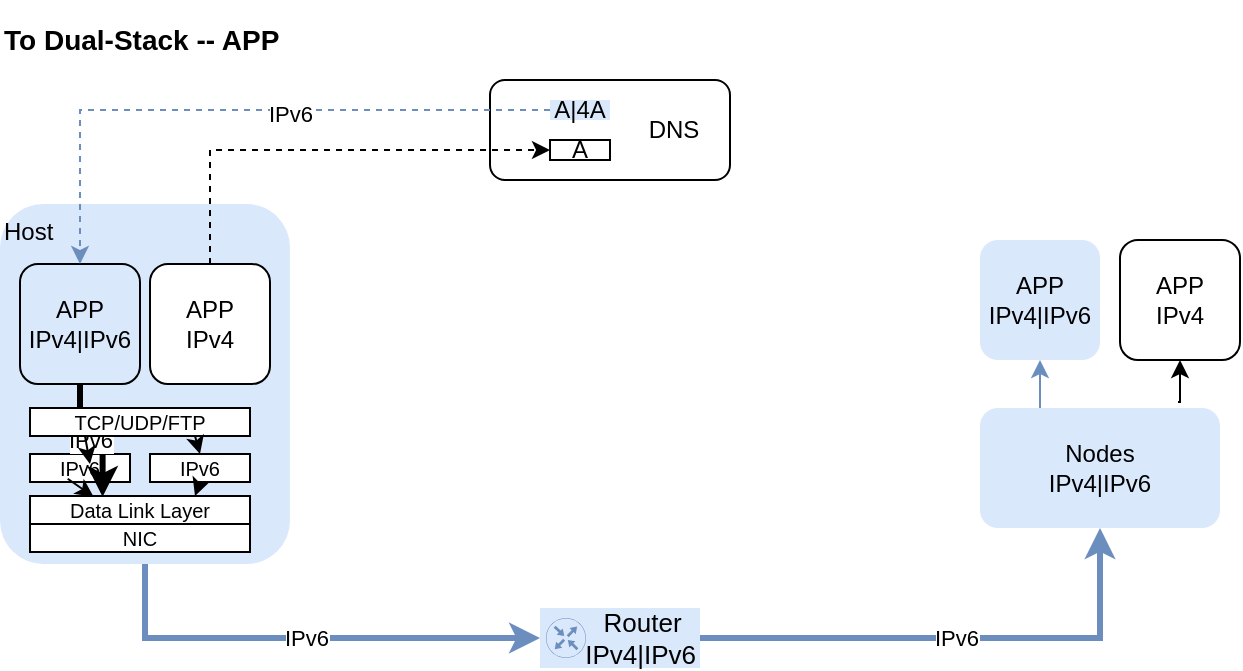<mxfile version="24.2.5" type="github">
  <diagram name="Page-1" id="xjiAPtrzyKvg3kKw2uAh">
    <mxGraphModel dx="615" dy="-509" grid="1" gridSize="10" guides="1" tooltips="1" connect="1" arrows="1" fold="1" page="1" pageScale="1" pageWidth="850" pageHeight="450" math="0" shadow="0">
      <root>
        <mxCell id="0" />
        <mxCell id="1" parent="0" />
        <mxCell id="b_SJug2i7i0UwpOHzamp-3" value="&lt;div&gt;Host&lt;/div&gt;" style="whiteSpace=wrap;html=1;rounded=1;fillColor=#dae8fc;strokeColor=none;verticalAlign=top;align=left;" vertex="1" parent="1">
          <mxGeometry x="115" y="1060" width="145" height="180" as="geometry" />
        </mxCell>
        <mxCell id="b_SJug2i7i0UwpOHzamp-2" value="APP&lt;div data-sider-select-id=&quot;33506169-b03d-43fa-859e-f544d424c816&quot;&gt;IPv4|IPv6&lt;/div&gt;" style="rounded=1;whiteSpace=wrap;html=1;fillColor=#dae8fc;strokeColor=default;" vertex="1" parent="1">
          <mxGeometry x="125" y="1090" width="60" height="60" as="geometry" />
        </mxCell>
        <mxCell id="b_SJug2i7i0UwpOHzamp-4" value="Router&amp;nbsp;&amp;nbsp;&lt;div style=&quot;font-size: 13px;&quot;&gt;IPv4|IPv6&lt;/div&gt;" style="rounded=0;whiteSpace=wrap;html=1;fontSize=13;verticalAlign=middle;align=right;fillColor=#dae8fc;strokeColor=none;" vertex="1" parent="1">
          <mxGeometry x="385" y="1262" width="80" height="30" as="geometry" />
        </mxCell>
        <mxCell id="b_SJug2i7i0UwpOHzamp-5" value="DNS&amp;nbsp; &amp;nbsp;&amp;nbsp;" style="rounded=1;whiteSpace=wrap;html=1;align=right;verticalAlign=middle;" vertex="1" parent="1">
          <mxGeometry x="360" y="998" width="120" height="50" as="geometry" />
        </mxCell>
        <mxCell id="b_SJug2i7i0UwpOHzamp-6" value="" style="rounded=0;orthogonalLoop=1;jettySize=auto;html=1;entryX=0.5;entryY=1;entryDx=0;entryDy=0;exitX=0.25;exitY=0;exitDx=0;exitDy=0;fillColor=#dae8fc;strokeColor=#6c8ebf;edgeStyle=orthogonalEdgeStyle;" edge="1" parent="1" source="b_SJug2i7i0UwpOHzamp-8" target="b_SJug2i7i0UwpOHzamp-7">
          <mxGeometry relative="1" as="geometry">
            <mxPoint x="755" y="1142" as="sourcePoint" />
          </mxGeometry>
        </mxCell>
        <mxCell id="b_SJug2i7i0UwpOHzamp-7" value="APP&lt;div data-sider-select-id=&quot;33506169-b03d-43fa-859e-f544d424c816&quot;&gt;IPv4|IPv6&lt;/div&gt;" style="rounded=1;whiteSpace=wrap;html=1;fillColor=#dae8fc;strokeColor=none;" vertex="1" parent="1">
          <mxGeometry x="605" y="1078" width="60" height="60" as="geometry" />
        </mxCell>
        <mxCell id="b_SJug2i7i0UwpOHzamp-8" value="Nodes&lt;div&gt;IPv4|IPv6&lt;/div&gt;" style="whiteSpace=wrap;html=1;rounded=1;fillColor=#dae8fc;strokeColor=none;" vertex="1" parent="1">
          <mxGeometry x="605" y="1162" width="120" height="60" as="geometry" />
        </mxCell>
        <mxCell id="b_SJug2i7i0UwpOHzamp-9" value="" style="sketch=0;points=[[0.5,0,0],[1,0.5,0],[0.5,1,0],[0,0.5,0],[0.145,0.145,0],[0.856,0.145,0],[0.855,0.856,0],[0.145,0.855,0]];verticalLabelPosition=bottom;html=1;verticalAlign=top;aspect=fixed;align=center;pointerEvents=1;shape=mxgraph.cisco19.rect;prIcon=router;fillColor=#dae8fc;strokeColor=#6c8ebf;" vertex="1" parent="1">
          <mxGeometry x="388" y="1267" width="20" height="20" as="geometry" />
        </mxCell>
        <mxCell id="b_SJug2i7i0UwpOHzamp-10" value="IPv6" style="endArrow=classic;html=1;rounded=0;exitX=1;exitY=0.5;exitDx=0;exitDy=0;entryX=0.5;entryY=1;entryDx=0;entryDy=0;fillColor=#dae8fc;strokeColor=#6c8ebf;edgeStyle=orthogonalEdgeStyle;strokeWidth=3;" edge="1" parent="1" source="b_SJug2i7i0UwpOHzamp-4" target="b_SJug2i7i0UwpOHzamp-8">
          <mxGeometry width="50" height="50" relative="1" as="geometry">
            <mxPoint x="480" y="1282" as="sourcePoint" />
            <mxPoint x="530" y="1232" as="targetPoint" />
          </mxGeometry>
        </mxCell>
        <mxCell id="b_SJug2i7i0UwpOHzamp-11" value="IPv6" style="endArrow=classic;html=1;rounded=0;exitX=0.5;exitY=1;exitDx=0;exitDy=0;entryX=0;entryY=0.5;entryDx=0;entryDy=0;fillColor=#dae8fc;strokeColor=#6c8ebf;edgeStyle=orthogonalEdgeStyle;strokeWidth=3;" edge="1" parent="1" source="b_SJug2i7i0UwpOHzamp-3" target="b_SJug2i7i0UwpOHzamp-4">
          <mxGeometry width="50" height="50" relative="1" as="geometry">
            <mxPoint x="205" y="1362" as="sourcePoint" />
            <mxPoint x="255" y="1312" as="targetPoint" />
          </mxGeometry>
        </mxCell>
        <mxCell id="b_SJug2i7i0UwpOHzamp-12" value="" style="endArrow=classic;html=1;rounded=0;dashed=1;edgeStyle=orthogonalEdgeStyle;fillColor=#dae8fc;strokeColor=#6c8ebf;startSize=0;entryX=0.5;entryY=0;entryDx=0;entryDy=0;exitX=0;exitY=0.5;exitDx=0;exitDy=0;" edge="1" parent="1" source="b_SJug2i7i0UwpOHzamp-17" target="b_SJug2i7i0UwpOHzamp-2">
          <mxGeometry width="50" height="50" relative="1" as="geometry">
            <mxPoint x="350" y="1020" as="sourcePoint" />
            <mxPoint x="505" y="1142" as="targetPoint" />
          </mxGeometry>
        </mxCell>
        <mxCell id="b_SJug2i7i0UwpOHzamp-34" value="IPv6" style="edgeLabel;html=1;align=center;verticalAlign=middle;resizable=0;points=[];" vertex="1" connectable="0" parent="b_SJug2i7i0UwpOHzamp-12">
          <mxGeometry x="-0.167" y="2" relative="1" as="geometry">
            <mxPoint as="offset" />
          </mxGeometry>
        </mxCell>
        <mxCell id="b_SJug2i7i0UwpOHzamp-13" value="APP&lt;div data-sider-select-id=&quot;33506169-b03d-43fa-859e-f544d424c816&quot;&gt;IPv4&lt;/div&gt;" style="rounded=1;whiteSpace=wrap;html=1;" vertex="1" parent="1">
          <mxGeometry x="675" y="1078" width="60" height="60" as="geometry" />
        </mxCell>
        <mxCell id="b_SJug2i7i0UwpOHzamp-14" value="" style="edgeStyle=orthogonalEdgeStyle;rounded=0;orthogonalLoop=1;jettySize=auto;html=1;exitX=0.825;exitY=-0.05;exitDx=0;exitDy=0;entryX=0.5;entryY=1;entryDx=0;entryDy=0;exitPerimeter=0;" edge="1" parent="1" source="b_SJug2i7i0UwpOHzamp-8" target="b_SJug2i7i0UwpOHzamp-13">
          <mxGeometry relative="1" as="geometry">
            <mxPoint x="675" y="1172" as="sourcePoint" />
            <mxPoint x="715" y="1142" as="targetPoint" />
          </mxGeometry>
        </mxCell>
        <mxCell id="b_SJug2i7i0UwpOHzamp-15" value="APP&lt;div data-sider-select-id=&quot;33506169-b03d-43fa-859e-f544d424c816&quot;&gt;IPv4&lt;/div&gt;" style="rounded=1;whiteSpace=wrap;html=1;" vertex="1" parent="1">
          <mxGeometry x="190" y="1090" width="60" height="60" as="geometry" />
        </mxCell>
        <mxCell id="b_SJug2i7i0UwpOHzamp-17" value="A|4A" style="rounded=0;whiteSpace=wrap;html=1;fillColor=#dae8fc;strokeColor=none;" vertex="1" parent="1">
          <mxGeometry x="390" y="1008" width="30" height="10" as="geometry" />
        </mxCell>
        <mxCell id="b_SJug2i7i0UwpOHzamp-18" value="A" style="rounded=0;whiteSpace=wrap;html=1;" vertex="1" parent="1">
          <mxGeometry x="390" y="1028" width="30" height="10" as="geometry" />
        </mxCell>
        <mxCell id="b_SJug2i7i0UwpOHzamp-19" value="" style="endArrow=classic;html=1;rounded=0;exitX=0.5;exitY=0;exitDx=0;exitDy=0;dashed=1;edgeStyle=orthogonalEdgeStyle;entryX=0;entryY=0.5;entryDx=0;entryDy=0;" edge="1" parent="1" source="b_SJug2i7i0UwpOHzamp-15" target="b_SJug2i7i0UwpOHzamp-18">
          <mxGeometry width="50" height="50" relative="1" as="geometry">
            <mxPoint x="155" y="1088" as="sourcePoint" />
            <mxPoint x="385" y="1033" as="targetPoint" />
          </mxGeometry>
        </mxCell>
        <mxCell id="b_SJug2i7i0UwpOHzamp-20" value="To Dual-Stack -- APP" style="rounded=0;whiteSpace=wrap;html=1;align=left;fontSize=14;strokeColor=none;labelBorderColor=none;fontStyle=1;fillColor=none;" vertex="1" parent="1">
          <mxGeometry x="115" y="958" width="245" height="40" as="geometry" />
        </mxCell>
        <mxCell id="b_SJug2i7i0UwpOHzamp-21" value="Data Link Layer" style="rounded=0;whiteSpace=wrap;html=1;fontSize=10;" vertex="1" parent="1">
          <mxGeometry x="130" y="1206" width="110" height="14" as="geometry" />
        </mxCell>
        <mxCell id="b_SJug2i7i0UwpOHzamp-22" value="NIC" style="rounded=0;whiteSpace=wrap;html=1;fontSize=10;" vertex="1" parent="1">
          <mxGeometry x="130" y="1220" width="110" height="14" as="geometry" />
        </mxCell>
        <mxCell id="b_SJug2i7i0UwpOHzamp-23" value="IPv6" style="rounded=0;whiteSpace=wrap;html=1;fontSize=10;" vertex="1" parent="1">
          <mxGeometry x="130" y="1185" width="50" height="14" as="geometry" />
        </mxCell>
        <mxCell id="b_SJug2i7i0UwpOHzamp-24" value="IPv6" style="rounded=0;whiteSpace=wrap;html=1;fontSize=10;" vertex="1" parent="1">
          <mxGeometry x="190" y="1185" width="50" height="14" as="geometry" />
        </mxCell>
        <mxCell id="b_SJug2i7i0UwpOHzamp-29" value="" style="endArrow=classic;html=1;rounded=0;exitX=0.5;exitY=1;exitDx=0;exitDy=0;edgeStyle=orthogonalEdgeStyle;strokeWidth=3;entryX=0.33;entryY=0.03;entryDx=0;entryDy=0;entryPerimeter=0;" edge="1" parent="1" source="b_SJug2i7i0UwpOHzamp-2" target="b_SJug2i7i0UwpOHzamp-21">
          <mxGeometry width="50" height="50" relative="1" as="geometry">
            <mxPoint x="310" y="1160" as="sourcePoint" />
            <mxPoint x="310" y="1140" as="targetPoint" />
          </mxGeometry>
        </mxCell>
        <mxCell id="b_SJug2i7i0UwpOHzamp-31" value="IPv6" style="edgeLabel;html=1;align=center;verticalAlign=middle;resizable=0;points=[];" vertex="1" connectable="0" parent="b_SJug2i7i0UwpOHzamp-29">
          <mxGeometry x="-0.022" relative="1" as="geometry">
            <mxPoint as="offset" />
          </mxGeometry>
        </mxCell>
        <mxCell id="b_SJug2i7i0UwpOHzamp-38" value="TCP/UDP/FTP" style="rounded=0;whiteSpace=wrap;html=1;fontSize=10;" vertex="1" parent="1">
          <mxGeometry x="130" y="1162" width="110" height="14" as="geometry" />
        </mxCell>
        <mxCell id="b_SJug2i7i0UwpOHzamp-39" value="" style="endArrow=classic;html=1;rounded=0;exitX=0.25;exitY=1;exitDx=0;exitDy=0;entryX=0.6;entryY=0.357;entryDx=0;entryDy=0;entryPerimeter=0;" edge="1" parent="1" source="b_SJug2i7i0UwpOHzamp-38" target="b_SJug2i7i0UwpOHzamp-23">
          <mxGeometry width="50" height="50" relative="1" as="geometry">
            <mxPoint x="320" y="1180" as="sourcePoint" />
            <mxPoint x="370" y="1130" as="targetPoint" />
          </mxGeometry>
        </mxCell>
        <mxCell id="b_SJug2i7i0UwpOHzamp-40" value="" style="endArrow=classic;html=1;rounded=0;exitX=0.75;exitY=1;exitDx=0;exitDy=0;entryX=0.5;entryY=0;entryDx=0;entryDy=0;" edge="1" parent="1" source="b_SJug2i7i0UwpOHzamp-38" target="b_SJug2i7i0UwpOHzamp-24">
          <mxGeometry width="50" height="50" relative="1" as="geometry">
            <mxPoint x="167" y="1186" as="sourcePoint" />
            <mxPoint x="170" y="1200" as="targetPoint" />
          </mxGeometry>
        </mxCell>
        <mxCell id="b_SJug2i7i0UwpOHzamp-41" value="" style="endArrow=classic;html=1;rounded=0;entryX=0.75;entryY=0;entryDx=0;entryDy=0;exitX=0.5;exitY=1;exitDx=0;exitDy=0;" edge="1" parent="1" source="b_SJug2i7i0UwpOHzamp-24" target="b_SJug2i7i0UwpOHzamp-21">
          <mxGeometry width="50" height="50" relative="1" as="geometry">
            <mxPoint x="177" y="1196" as="sourcePoint" />
            <mxPoint x="180" y="1210" as="targetPoint" />
          </mxGeometry>
        </mxCell>
        <mxCell id="b_SJug2i7i0UwpOHzamp-42" value="" style="endArrow=classic;html=1;rounded=0;entryX=0.289;entryY=0.03;entryDx=0;entryDy=0;entryPerimeter=0;exitX=0.377;exitY=0.885;exitDx=0;exitDy=0;exitPerimeter=0;" edge="1" parent="1" source="b_SJug2i7i0UwpOHzamp-23" target="b_SJug2i7i0UwpOHzamp-21">
          <mxGeometry width="50" height="50" relative="1" as="geometry">
            <mxPoint x="187" y="1206" as="sourcePoint" />
            <mxPoint x="190" y="1220" as="targetPoint" />
          </mxGeometry>
        </mxCell>
      </root>
    </mxGraphModel>
  </diagram>
</mxfile>
